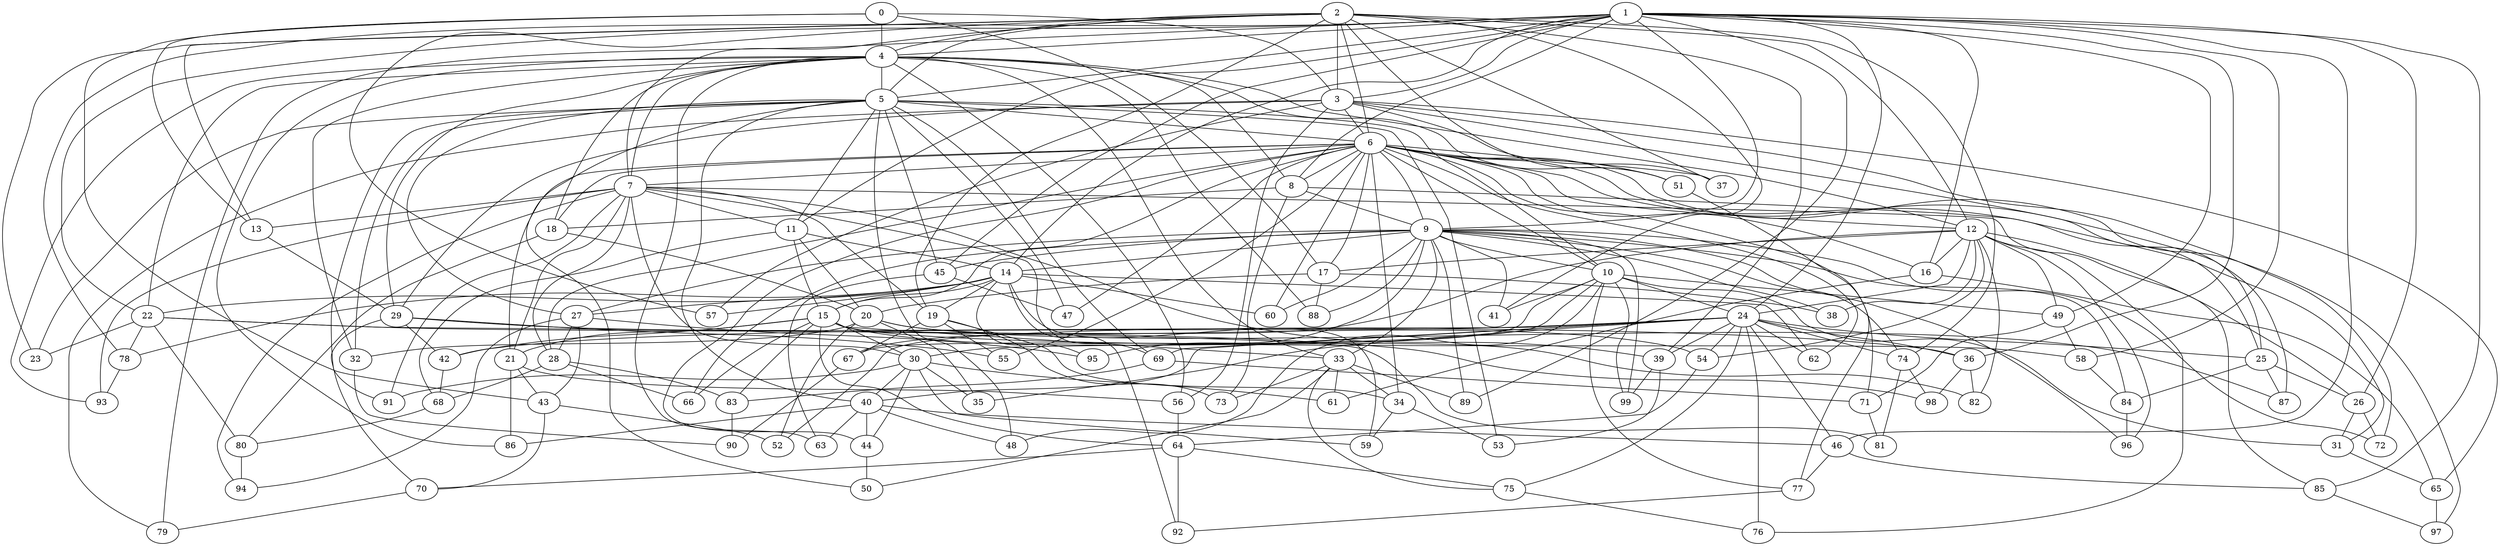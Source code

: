 strict graph "barabasi_albert_graph(100,3)" {
0;
1;
2;
3;
4;
5;
6;
7;
8;
9;
10;
11;
12;
13;
14;
15;
16;
17;
18;
19;
20;
21;
22;
23;
24;
25;
26;
27;
28;
29;
30;
31;
32;
33;
34;
35;
36;
37;
38;
39;
40;
41;
42;
43;
44;
45;
46;
47;
48;
49;
50;
51;
52;
53;
54;
55;
56;
57;
58;
59;
60;
61;
62;
63;
64;
65;
66;
67;
68;
69;
70;
71;
72;
73;
74;
75;
76;
77;
78;
79;
80;
81;
82;
83;
84;
85;
86;
87;
88;
89;
90;
91;
92;
93;
94;
95;
96;
97;
98;
99;
0 -- 17  [is_available=True, prob="0.300710704269"];
0 -- 3  [is_available=True, prob="0.240751626477"];
0 -- 4  [is_available=True, prob="1.0"];
0 -- 13  [is_available=True, prob="0.327309762435"];
0 -- 43  [is_available=True, prob="0.94934334432"];
1 -- 3  [is_available=True, prob="1.0"];
1 -- 4  [is_available=True, prob="0.807740142883"];
1 -- 5  [is_available=True, prob="0.905204903202"];
1 -- 8  [is_available=True, prob="0.0668991540116"];
1 -- 9  [is_available=True, prob="0.919888015887"];
1 -- 11  [is_available=True, prob="0.104503254011"];
1 -- 78  [is_available=True, prob="0.291753077752"];
1 -- 45  [is_available=True, prob="0.56892957548"];
1 -- 14  [is_available=True, prob="0.251953001388"];
1 -- 79  [is_available=True, prob="1.0"];
1 -- 16  [is_available=True, prob="0.32841142436"];
1 -- 49  [is_available=True, prob="0.0378099523623"];
1 -- 46  [is_available=True, prob="0.699093830813"];
1 -- 22  [is_available=True, prob="0.497084251583"];
1 -- 89  [is_available=True, prob="0.824308093067"];
1 -- 24  [is_available=True, prob="1.0"];
1 -- 36  [is_available=True, prob="0.150619910423"];
1 -- 26  [is_available=True, prob="0.138093354106"];
1 -- 58  [is_available=True, prob="1.0"];
1 -- 85  [is_available=True, prob="0.525459508127"];
2 -- 51  [is_available=True, prob="0.25977130298"];
2 -- 3  [is_available=True, prob="1.0"];
2 -- 4  [is_available=True, prob="0.157715425777"];
2 -- 5  [is_available=True, prob="0.887838980796"];
2 -- 6  [is_available=True, prob="1.0"];
2 -- 7  [is_available=True, prob="0.215822982617"];
2 -- 41  [is_available=True, prob="0.832487627725"];
2 -- 74  [is_available=True, prob="1.0"];
2 -- 39  [is_available=True, prob="1.0"];
2 -- 12  [is_available=True, prob="1.0"];
2 -- 13  [is_available=True, prob="0.494087441733"];
2 -- 19  [is_available=True, prob="1.0"];
2 -- 23  [is_available=True, prob="1.0"];
2 -- 57  [is_available=True, prob="0.743530632323"];
2 -- 37  [is_available=True, prob="0.873375972117"];
3 -- 37  [is_available=True, prob="0.0242197466799"];
3 -- 6  [is_available=True, prob="0.707745934131"];
3 -- 65  [is_available=True, prob="0.618154095987"];
3 -- 72  [is_available=True, prob="1.0"];
3 -- 79  [is_available=True, prob="0.0526951996585"];
3 -- 57  [is_available=True, prob="0.346715104488"];
3 -- 56  [is_available=True, prob="1.0"];
3 -- 25  [is_available=True, prob="0.799416953542"];
3 -- 29  [is_available=True, prob="0.738753000634"];
4 -- 32  [is_available=True, prob="0.075304036633"];
4 -- 5  [is_available=True, prob="1.0"];
4 -- 7  [is_available=True, prob="0.535159348088"];
4 -- 8  [is_available=True, prob="0.154976514829"];
4 -- 12  [is_available=True, prob="0.923089568702"];
4 -- 93  [is_available=True, prob="1.0"];
4 -- 88  [is_available=True, prob="0.0204770378422"];
4 -- 18  [is_available=True, prob="0.198423653312"];
4 -- 51  [is_available=True, prob="0.357805760097"];
4 -- 22  [is_available=True, prob="0.468346326522"];
4 -- 56  [is_available=True, prob="0.0431412313421"];
4 -- 33  [is_available=True, prob="0.843869628153"];
4 -- 86  [is_available=True, prob="0.898578888312"];
4 -- 29  [is_available=True, prob="0.582651661896"];
4 -- 63  [is_available=True, prob="0.241339948665"];
5 -- 32  [is_available=True, prob="0.126448750129"];
5 -- 91  [is_available=True, prob="0.304956805647"];
5 -- 69  [is_available=True, prob="1.0"];
5 -- 6  [is_available=True, prob="1.0"];
5 -- 40  [is_available=True, prob="0.255030815044"];
5 -- 10  [is_available=True, prob="1.0"];
5 -- 11  [is_available=True, prob="0.825811060875"];
5 -- 45  [is_available=True, prob="0.111747225096"];
5 -- 47  [is_available=True, prob="1.0"];
5 -- 48  [is_available=True, prob="1.0"];
5 -- 50  [is_available=True, prob="0.812311840007"];
5 -- 53  [is_available=True, prob="0.146499975652"];
5 -- 23  [is_available=True, prob="0.749195924378"];
5 -- 27  [is_available=True, prob="0.470644419639"];
6 -- 7  [is_available=True, prob="0.618022280431"];
6 -- 8  [is_available=True, prob="0.687774380284"];
6 -- 9  [is_available=True, prob="1.0"];
6 -- 10  [is_available=True, prob="0.43853529737"];
6 -- 12  [is_available=True, prob="0.192655090841"];
6 -- 15  [is_available=True, prob="0.473137057115"];
6 -- 16  [is_available=True, prob="1.0"];
6 -- 17  [is_available=True, prob="0.14401055629"];
6 -- 18  [is_available=True, prob="1.0"];
6 -- 21  [is_available=True, prob="0.548751255434"];
6 -- 25  [is_available=True, prob="0.812374657678"];
6 -- 28  [is_available=True, prob="0.30215040082"];
6 -- 34  [is_available=True, prob="0.174246755501"];
6 -- 37  [is_available=True, prob="1.0"];
6 -- 44  [is_available=True, prob="0.0414540512662"];
6 -- 47  [is_available=True, prob="0.774559722239"];
6 -- 51  [is_available=True, prob="0.177854235715"];
6 -- 55  [is_available=True, prob="0.30931976156"];
6 -- 60  [is_available=True, prob="1.0"];
6 -- 62  [is_available=True, prob="0.0129589667033"];
6 -- 71  [is_available=True, prob="0.723854730152"];
6 -- 87  [is_available=True, prob="0.562021311239"];
6 -- 97  [is_available=True, prob="0.60708990904"];
7 -- 69  [is_available=True, prob="0.962668022917"];
7 -- 39  [is_available=True, prob="0.41951437798"];
7 -- 11  [is_available=True, prob="1.0"];
7 -- 94  [is_available=True, prob="1.0"];
7 -- 13  [is_available=True, prob="1.0"];
7 -- 19  [is_available=True, prob="0.841737794845"];
7 -- 21  [is_available=True, prob="0.380802762581"];
7 -- 91  [is_available=True, prob="0.254767080602"];
7 -- 28  [is_available=True, prob="0.70667171612"];
7 -- 93  [is_available=True, prob="0.0471727343771"];
7 -- 30  [is_available=True, prob="0.115733582477"];
7 -- 85  [is_available=True, prob="0.12336981756"];
8 -- 9  [is_available=True, prob="0.382777408207"];
8 -- 18  [is_available=True, prob="0.746614624462"];
8 -- 73  [is_available=True, prob="0.378178674582"];
8 -- 31  [is_available=True, prob="0.149313346116"];
9 -- 96  [is_available=True, prob="1.0"];
9 -- 66  [is_available=True, prob="1.0"];
9 -- 99  [is_available=True, prob="1.0"];
9 -- 38  [is_available=True, prob="0.550189448224"];
9 -- 33  [is_available=True, prob="1.0"];
9 -- 41  [is_available=True, prob="0.0474401577303"];
9 -- 10  [is_available=True, prob="0.995019888643"];
9 -- 45  [is_available=True, prob="0.778429307272"];
9 -- 14  [is_available=True, prob="0.0476594850154"];
9 -- 72  [is_available=True, prob="1.0"];
9 -- 84  [is_available=True, prob="0.139122729823"];
9 -- 88  [is_available=True, prob="0.48523744839"];
9 -- 89  [is_available=True, prob="0.555837233246"];
9 -- 27  [is_available=True, prob="0.195430611854"];
9 -- 60  [is_available=True, prob="0.533039116267"];
9 -- 74  [is_available=True, prob="0.660003621613"];
9 -- 95  [is_available=True, prob="0.673353818751"];
10 -- 67  [is_available=True, prob="1.0"];
10 -- 77  [is_available=True, prob="1.0"];
10 -- 48  [is_available=True, prob="0.629429087014"];
10 -- 49  [is_available=True, prob="0.673700367328"];
10 -- 99  [is_available=True, prob="0.551149693489"];
10 -- 41  [is_available=True, prob="0.00780636223406"];
10 -- 24  [is_available=True, prob="0.827974725525"];
10 -- 30  [is_available=True, prob="1.0"];
10 -- 31  [is_available=True, prob="0.231015384796"];
11 -- 68  [is_available=True, prob="0.628503482002"];
11 -- 14  [is_available=True, prob="0.84130299884"];
11 -- 15  [is_available=True, prob="0.39659894129"];
11 -- 20  [is_available=True, prob="0.512943355015"];
12 -- 96  [is_available=True, prob="0.552682431722"];
12 -- 67  [is_available=True, prob="0.546340639622"];
12 -- 38  [is_available=True, prob="0.0150238024217"];
12 -- 49  [is_available=True, prob="0.360296576709"];
12 -- 76  [is_available=True, prob="0.191019008684"];
12 -- 16  [is_available=True, prob="0.699192395522"];
12 -- 17  [is_available=True, prob="0.4278610057"];
12 -- 82  [is_available=True, prob="0.0360042166236"];
12 -- 54  [is_available=True, prob="1.0"];
12 -- 24  [is_available=True, prob="0.87430149554"];
12 -- 26  [is_available=True, prob="0.66989952469"];
13 -- 29  [is_available=True, prob="0.501373175125"];
14 -- 59  [is_available=True, prob="0.3896959922"];
14 -- 78  [is_available=True, prob="0.529188441935"];
14 -- 15  [is_available=True, prob="0.228714385841"];
14 -- 92  [is_available=True, prob="1.0"];
14 -- 19  [is_available=True, prob="0.141258597599"];
14 -- 22  [is_available=True, prob="1.0"];
14 -- 57  [is_available=True, prob="0.381872093866"];
14 -- 27  [is_available=True, prob="0.0133138867494"];
14 -- 60  [is_available=True, prob="0.966769654085"];
14 -- 62  [is_available=True, prob="0.360627396307"];
14 -- 95  [is_available=True, prob="0.885482163734"];
15 -- 64  [is_available=True, prob="0.586652441674"];
15 -- 33  [is_available=True, prob="1.0"];
15 -- 66  [is_available=True, prob="1.0"];
15 -- 42  [is_available=True, prob="0.514084613209"];
15 -- 82  [is_available=True, prob="0.0566605694712"];
15 -- 83  [is_available=True, prob="0.632426587962"];
15 -- 21  [is_available=True, prob="1.0"];
15 -- 58  [is_available=True, prob="0.395239105733"];
15 -- 30  [is_available=True, prob="0.21343576151"];
16 -- 61  [is_available=True, prob="0.337944908049"];
16 -- 65  [is_available=True, prob="0.464354824213"];
17 -- 38  [is_available=True, prob="0.419002671859"];
17 -- 20  [is_available=True, prob="1.0"];
17 -- 88  [is_available=True, prob="0.968772657635"];
18 -- 20  [is_available=True, prob="0.0291956185708"];
18 -- 80  [is_available=True, prob="0.376066129559"];
19 -- 67  [is_available=True, prob="0.0199265850709"];
19 -- 73  [is_available=True, prob="0.170342556524"];
19 -- 34  [is_available=True, prob="1.0"];
19 -- 55  [is_available=True, prob="0.183372224341"];
20 -- 32  [is_available=True, prob="1.0"];
20 -- 35  [is_available=True, prob="1.0"];
20 -- 52  [is_available=True, prob="1.0"];
20 -- 54  [is_available=True, prob="0.0143625955205"];
20 -- 87  [is_available=True, prob="1.0"];
21 -- 43  [is_available=True, prob="0.165890174656"];
21 -- 86  [is_available=True, prob="1.0"];
21 -- 56  [is_available=True, prob="0.0355555767506"];
22 -- 98  [is_available=True, prob="0.84379944347"];
22 -- 78  [is_available=True, prob="0.891164612004"];
22 -- 80  [is_available=True, prob="0.823127648597"];
22 -- 81  [is_available=True, prob="0.661340717744"];
22 -- 23  [is_available=True, prob="0.158820076662"];
24 -- 35  [is_available=True, prob="0.968644415188"];
24 -- 36  [is_available=True, prob="0.118145994042"];
24 -- 69  [is_available=True, prob="0.829098874392"];
24 -- 39  [is_available=True, prob="0.60293514217"];
24 -- 40  [is_available=True, prob="0.426580673922"];
24 -- 76  [is_available=True, prob="0.978599526277"];
24 -- 75  [is_available=True, prob="0.828980231673"];
24 -- 46  [is_available=True, prob="1.0"];
24 -- 52  [is_available=True, prob="0.16388721958"];
24 -- 54  [is_available=True, prob="0.278489905235"];
24 -- 25  [is_available=True, prob="0.34519675345"];
24 -- 74  [is_available=True, prob="0.962007421411"];
24 -- 42  [is_available=True, prob="0.958216257595"];
24 -- 62  [is_available=True, prob="0.838304873965"];
25 -- 84  [is_available=True, prob="0.534971648211"];
25 -- 87  [is_available=True, prob="1.0"];
25 -- 26  [is_available=True, prob="0.55996972934"];
26 -- 72  [is_available=True, prob="0.203625167059"];
26 -- 31  [is_available=True, prob="1.0"];
27 -- 43  [is_available=True, prob="1.0"];
27 -- 28  [is_available=True, prob="0.952765705077"];
27 -- 94  [is_available=True, prob="0.7264182797"];
27 -- 95  [is_available=True, prob="1.0"];
28 -- 66  [is_available=True, prob="0.1215334914"];
28 -- 68  [is_available=True, prob="0.070422446676"];
28 -- 83  [is_available=True, prob="0.493303732353"];
29 -- 36  [is_available=True, prob="0.834852771202"];
29 -- 70  [is_available=True, prob="0.466897288277"];
29 -- 42  [is_available=True, prob="0.0999991337972"];
29 -- 55  [is_available=True, prob="0.515331602649"];
30 -- 35  [is_available=True, prob="0.849714794637"];
30 -- 40  [is_available=True, prob="1.0"];
30 -- 44  [is_available=True, prob="1.0"];
30 -- 91  [is_available=True, prob="1.0"];
30 -- 59  [is_available=True, prob="0.70738650066"];
30 -- 61  [is_available=True, prob="0.29093205562"];
31 -- 65  [is_available=True, prob="0.223057743904"];
32 -- 90  [is_available=True, prob="0.768881187429"];
33 -- 34  [is_available=True, prob="0.739115073031"];
33 -- 75  [is_available=True, prob="1.0"];
33 -- 50  [is_available=True, prob="0.882846007174"];
33 -- 73  [is_available=True, prob="0.815863487873"];
33 -- 89  [is_available=True, prob="1.0"];
33 -- 61  [is_available=True, prob="1.0"];
34 -- 53  [is_available=True, prob="1.0"];
34 -- 59  [is_available=True, prob="1.0"];
36 -- 82  [is_available=True, prob="0.503921964911"];
36 -- 98  [is_available=True, prob="0.432393763197"];
39 -- 99  [is_available=True, prob="1.0"];
39 -- 53  [is_available=True, prob="0.543572274369"];
40 -- 44  [is_available=True, prob="0.31273714864"];
40 -- 46  [is_available=True, prob="1.0"];
40 -- 48  [is_available=True, prob="0.217853969459"];
40 -- 86  [is_available=True, prob="0.941737874763"];
40 -- 63  [is_available=True, prob="0.852794961757"];
42 -- 68  [is_available=True, prob="0.204412176775"];
43 -- 52  [is_available=True, prob="1.0"];
43 -- 70  [is_available=True, prob="0.640957777778"];
44 -- 50  [is_available=True, prob="1.0"];
45 -- 47  [is_available=True, prob="0.994343219002"];
45 -- 63  [is_available=True, prob="0.272709263771"];
46 -- 77  [is_available=True, prob="0.0408427279068"];
46 -- 85  [is_available=True, prob="1.0"];
49 -- 58  [is_available=True, prob="0.905722058155"];
49 -- 71  [is_available=True, prob="1.0"];
51 -- 77  [is_available=True, prob="0.686804129815"];
54 -- 64  [is_available=True, prob="1.0"];
56 -- 64  [is_available=True, prob="0.958710764317"];
58 -- 84  [is_available=True, prob="0.356778440152"];
64 -- 70  [is_available=True, prob="0.926207361944"];
64 -- 75  [is_available=True, prob="1.0"];
64 -- 92  [is_available=True, prob="0.526771877461"];
65 -- 97  [is_available=True, prob="1.0"];
67 -- 90  [is_available=True, prob="0.966049722283"];
68 -- 80  [is_available=True, prob="0.961785662591"];
69 -- 83  [is_available=True, prob="0.325246911645"];
69 -- 71  [is_available=True, prob="0.163934082015"];
70 -- 79  [is_available=True, prob="1.0"];
71 -- 81  [is_available=True, prob="0.975507089799"];
74 -- 98  [is_available=True, prob="0.196180931566"];
74 -- 81  [is_available=True, prob="1.0"];
75 -- 76  [is_available=True, prob="0.973083694479"];
77 -- 92  [is_available=True, prob="0.919129426226"];
78 -- 93  [is_available=True, prob="0.765803310035"];
80 -- 94  [is_available=True, prob="0.458151527261"];
83 -- 90  [is_available=True, prob="0.848044571173"];
84 -- 96  [is_available=True, prob="0.829915225939"];
85 -- 97  [is_available=True, prob="1.0"];
}
